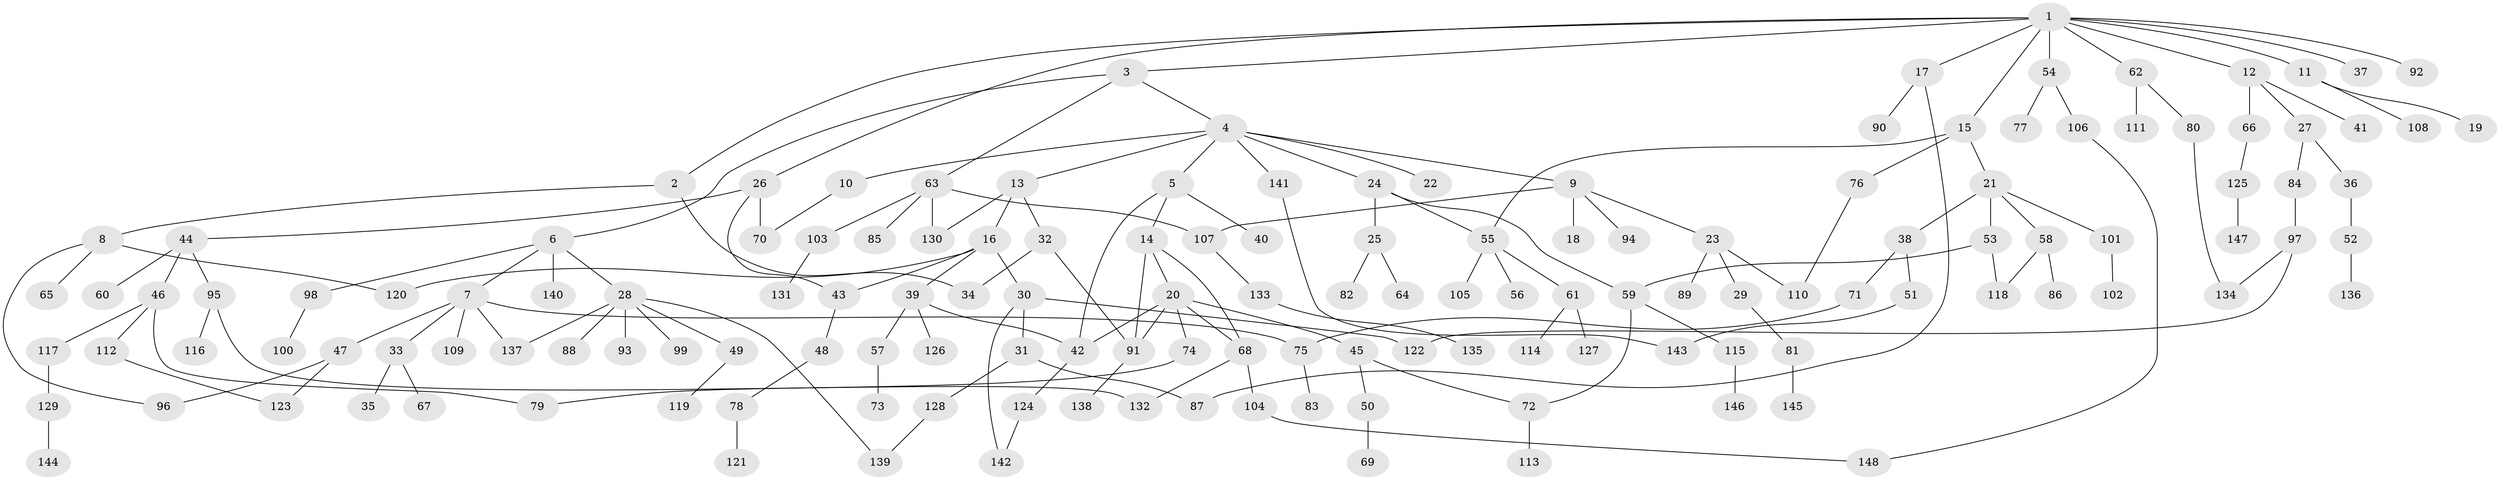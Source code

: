 // coarse degree distribution, {9: 0.01639344262295082, 4: 0.09836065573770492, 5: 0.03278688524590164, 6: 0.01639344262295082, 3: 0.29508196721311475, 1: 0.21311475409836064, 7: 0.03278688524590164, 8: 0.01639344262295082, 2: 0.2786885245901639}
// Generated by graph-tools (version 1.1) at 2025/48/03/04/25 22:48:44]
// undirected, 148 vertices, 176 edges
graph export_dot {
  node [color=gray90,style=filled];
  1;
  2;
  3;
  4;
  5;
  6;
  7;
  8;
  9;
  10;
  11;
  12;
  13;
  14;
  15;
  16;
  17;
  18;
  19;
  20;
  21;
  22;
  23;
  24;
  25;
  26;
  27;
  28;
  29;
  30;
  31;
  32;
  33;
  34;
  35;
  36;
  37;
  38;
  39;
  40;
  41;
  42;
  43;
  44;
  45;
  46;
  47;
  48;
  49;
  50;
  51;
  52;
  53;
  54;
  55;
  56;
  57;
  58;
  59;
  60;
  61;
  62;
  63;
  64;
  65;
  66;
  67;
  68;
  69;
  70;
  71;
  72;
  73;
  74;
  75;
  76;
  77;
  78;
  79;
  80;
  81;
  82;
  83;
  84;
  85;
  86;
  87;
  88;
  89;
  90;
  91;
  92;
  93;
  94;
  95;
  96;
  97;
  98;
  99;
  100;
  101;
  102;
  103;
  104;
  105;
  106;
  107;
  108;
  109;
  110;
  111;
  112;
  113;
  114;
  115;
  116;
  117;
  118;
  119;
  120;
  121;
  122;
  123;
  124;
  125;
  126;
  127;
  128;
  129;
  130;
  131;
  132;
  133;
  134;
  135;
  136;
  137;
  138;
  139;
  140;
  141;
  142;
  143;
  144;
  145;
  146;
  147;
  148;
  1 -- 2;
  1 -- 3;
  1 -- 11;
  1 -- 12;
  1 -- 15;
  1 -- 17;
  1 -- 26;
  1 -- 37;
  1 -- 54;
  1 -- 62;
  1 -- 92;
  2 -- 8;
  2 -- 34;
  3 -- 4;
  3 -- 6;
  3 -- 63;
  4 -- 5;
  4 -- 9;
  4 -- 10;
  4 -- 13;
  4 -- 22;
  4 -- 24;
  4 -- 141;
  5 -- 14;
  5 -- 40;
  5 -- 42;
  6 -- 7;
  6 -- 28;
  6 -- 98;
  6 -- 140;
  7 -- 33;
  7 -- 47;
  7 -- 109;
  7 -- 137;
  7 -- 75;
  8 -- 65;
  8 -- 96;
  8 -- 120;
  9 -- 18;
  9 -- 23;
  9 -- 94;
  9 -- 107;
  10 -- 70;
  11 -- 19;
  11 -- 108;
  12 -- 27;
  12 -- 41;
  12 -- 66;
  13 -- 16;
  13 -- 32;
  13 -- 130;
  14 -- 20;
  14 -- 68;
  14 -- 91;
  15 -- 21;
  15 -- 76;
  15 -- 55;
  16 -- 30;
  16 -- 39;
  16 -- 43;
  16 -- 120;
  17 -- 90;
  17 -- 87;
  20 -- 42;
  20 -- 45;
  20 -- 74;
  20 -- 91;
  20 -- 68;
  21 -- 38;
  21 -- 53;
  21 -- 58;
  21 -- 101;
  23 -- 29;
  23 -- 89;
  23 -- 110;
  24 -- 25;
  24 -- 55;
  24 -- 59;
  25 -- 64;
  25 -- 82;
  26 -- 43;
  26 -- 44;
  26 -- 70;
  27 -- 36;
  27 -- 84;
  28 -- 49;
  28 -- 88;
  28 -- 93;
  28 -- 99;
  28 -- 137;
  28 -- 139;
  29 -- 81;
  30 -- 31;
  30 -- 142;
  30 -- 122;
  31 -- 87;
  31 -- 128;
  32 -- 34;
  32 -- 91;
  33 -- 35;
  33 -- 67;
  36 -- 52;
  38 -- 51;
  38 -- 71;
  39 -- 57;
  39 -- 126;
  39 -- 42;
  42 -- 124;
  43 -- 48;
  44 -- 46;
  44 -- 60;
  44 -- 95;
  45 -- 50;
  45 -- 72;
  46 -- 79;
  46 -- 112;
  46 -- 117;
  47 -- 123;
  47 -- 96;
  48 -- 78;
  49 -- 119;
  50 -- 69;
  51 -- 143;
  52 -- 136;
  53 -- 59;
  53 -- 118;
  54 -- 77;
  54 -- 106;
  55 -- 56;
  55 -- 61;
  55 -- 105;
  57 -- 73;
  58 -- 86;
  58 -- 118;
  59 -- 115;
  59 -- 72;
  61 -- 114;
  61 -- 127;
  62 -- 80;
  62 -- 111;
  63 -- 85;
  63 -- 103;
  63 -- 107;
  63 -- 130;
  66 -- 125;
  68 -- 104;
  68 -- 132;
  71 -- 75;
  72 -- 113;
  74 -- 79;
  75 -- 83;
  76 -- 110;
  78 -- 121;
  80 -- 134;
  81 -- 145;
  84 -- 97;
  91 -- 138;
  95 -- 116;
  95 -- 132;
  97 -- 122;
  97 -- 134;
  98 -- 100;
  101 -- 102;
  103 -- 131;
  104 -- 148;
  106 -- 148;
  107 -- 133;
  112 -- 123;
  115 -- 146;
  117 -- 129;
  124 -- 142;
  125 -- 147;
  128 -- 139;
  129 -- 144;
  133 -- 135;
  141 -- 143;
}
